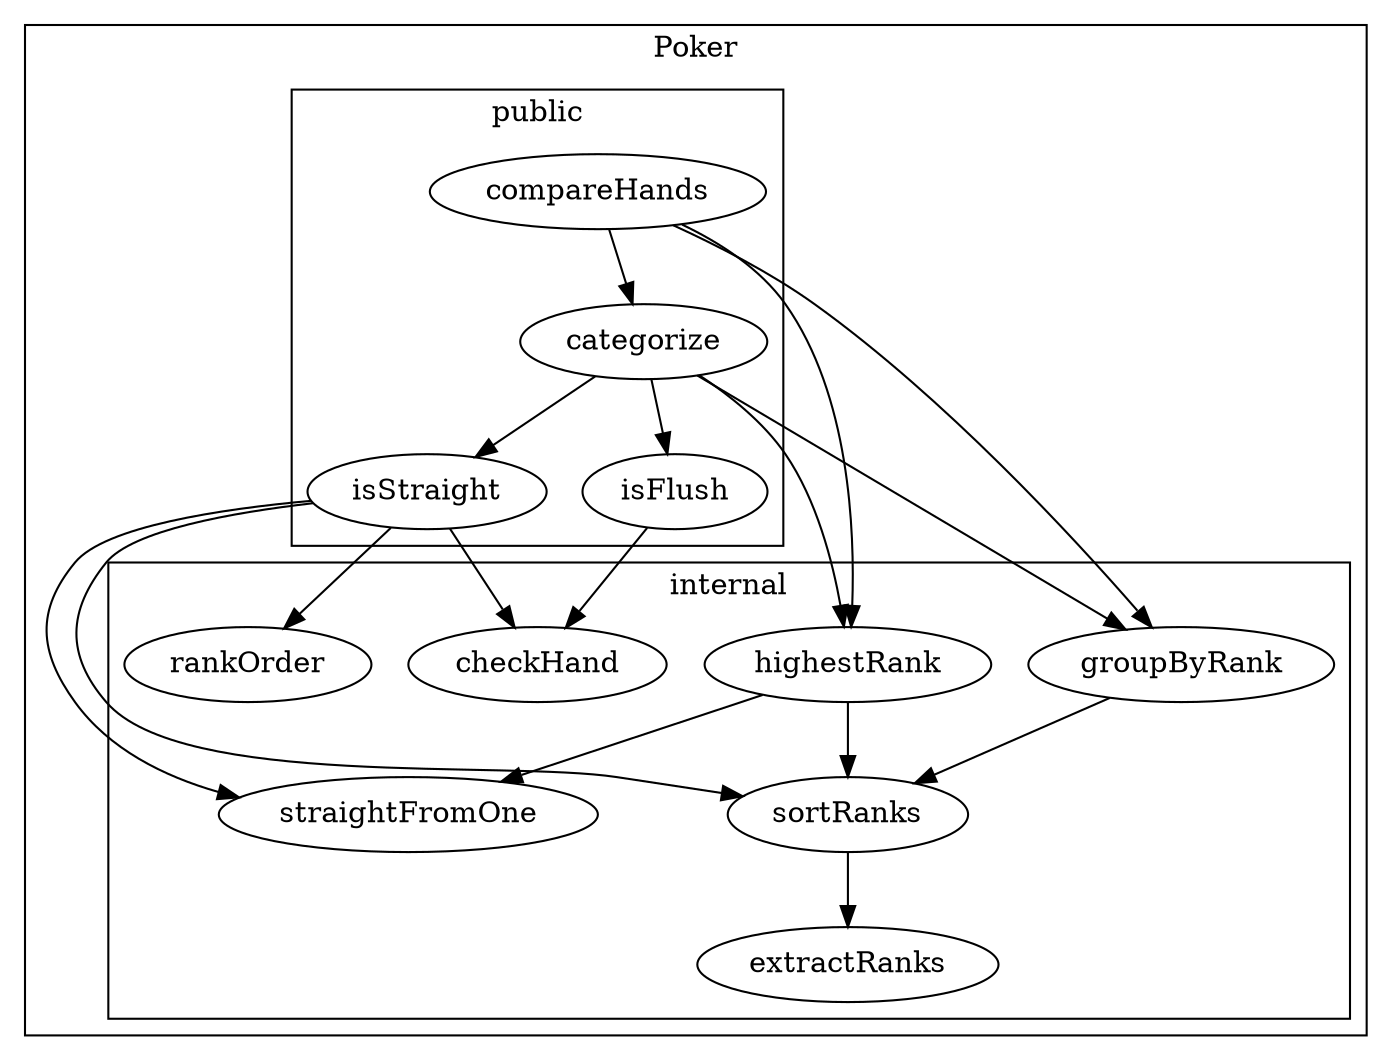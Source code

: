 digraph G {
	subgraph cluster_0 {
		label = "Poker";

		subgraph cluster_00 {
			label = "internal";
			color=black;
			rankOrder;
			straightFromOne;
			checkHand;
			extractRanks;
			sortRanks;
			highestRank;
			groupByRank;
		}

		subgraph cluster_01 {
			label = "public";
			color=black;
			isFlush;
			isStraight;
			categorize;
			compareHands;
		}

	}

	sortRanks -> extractRanks;

	highestRank -> sortRanks;
	highestRank -> straightFromOne;

	isFlush -> checkHand;
	isStraight -> checkHand;
	isStraight -> sortRanks;
	isStraight -> rankOrder;
	isStraight -> straightFromOne;

	groupByRank -> sortRanks;

	categorize -> isStraight;
	categorize -> isFlush;
	categorize -> groupByRank;
	categorize -> highestRank;

	compareHands -> categorize;
	compareHands -> groupByRank;
	compareHands -> highestRank;


/*
	subgraph cluster_1 {
		label = "FSharp.Core";

		subgraph cluster_10 {
			label = "Operators";
			color=black;
			fst; snd;
			compare; id;
			invalidArgs;
			eq [label = "(=)"];
			neq [label = "(<>)"];
			pipeRight [label = "(|>)"];
			compRight [label = "(>>)"];

			invalidArg;
		}

		subgraph cluster_11 {
			label = "Collections";
			subgraph cluster_110 {
				label = "Seq";
				forall; skipWhile; take; toList;
				countBy; map; sortBy;
			}

			subgraph cluster_111 {
				label = "List";
				length; map; sort;
				rev; cons;
			}
		}
	}
*/
}
